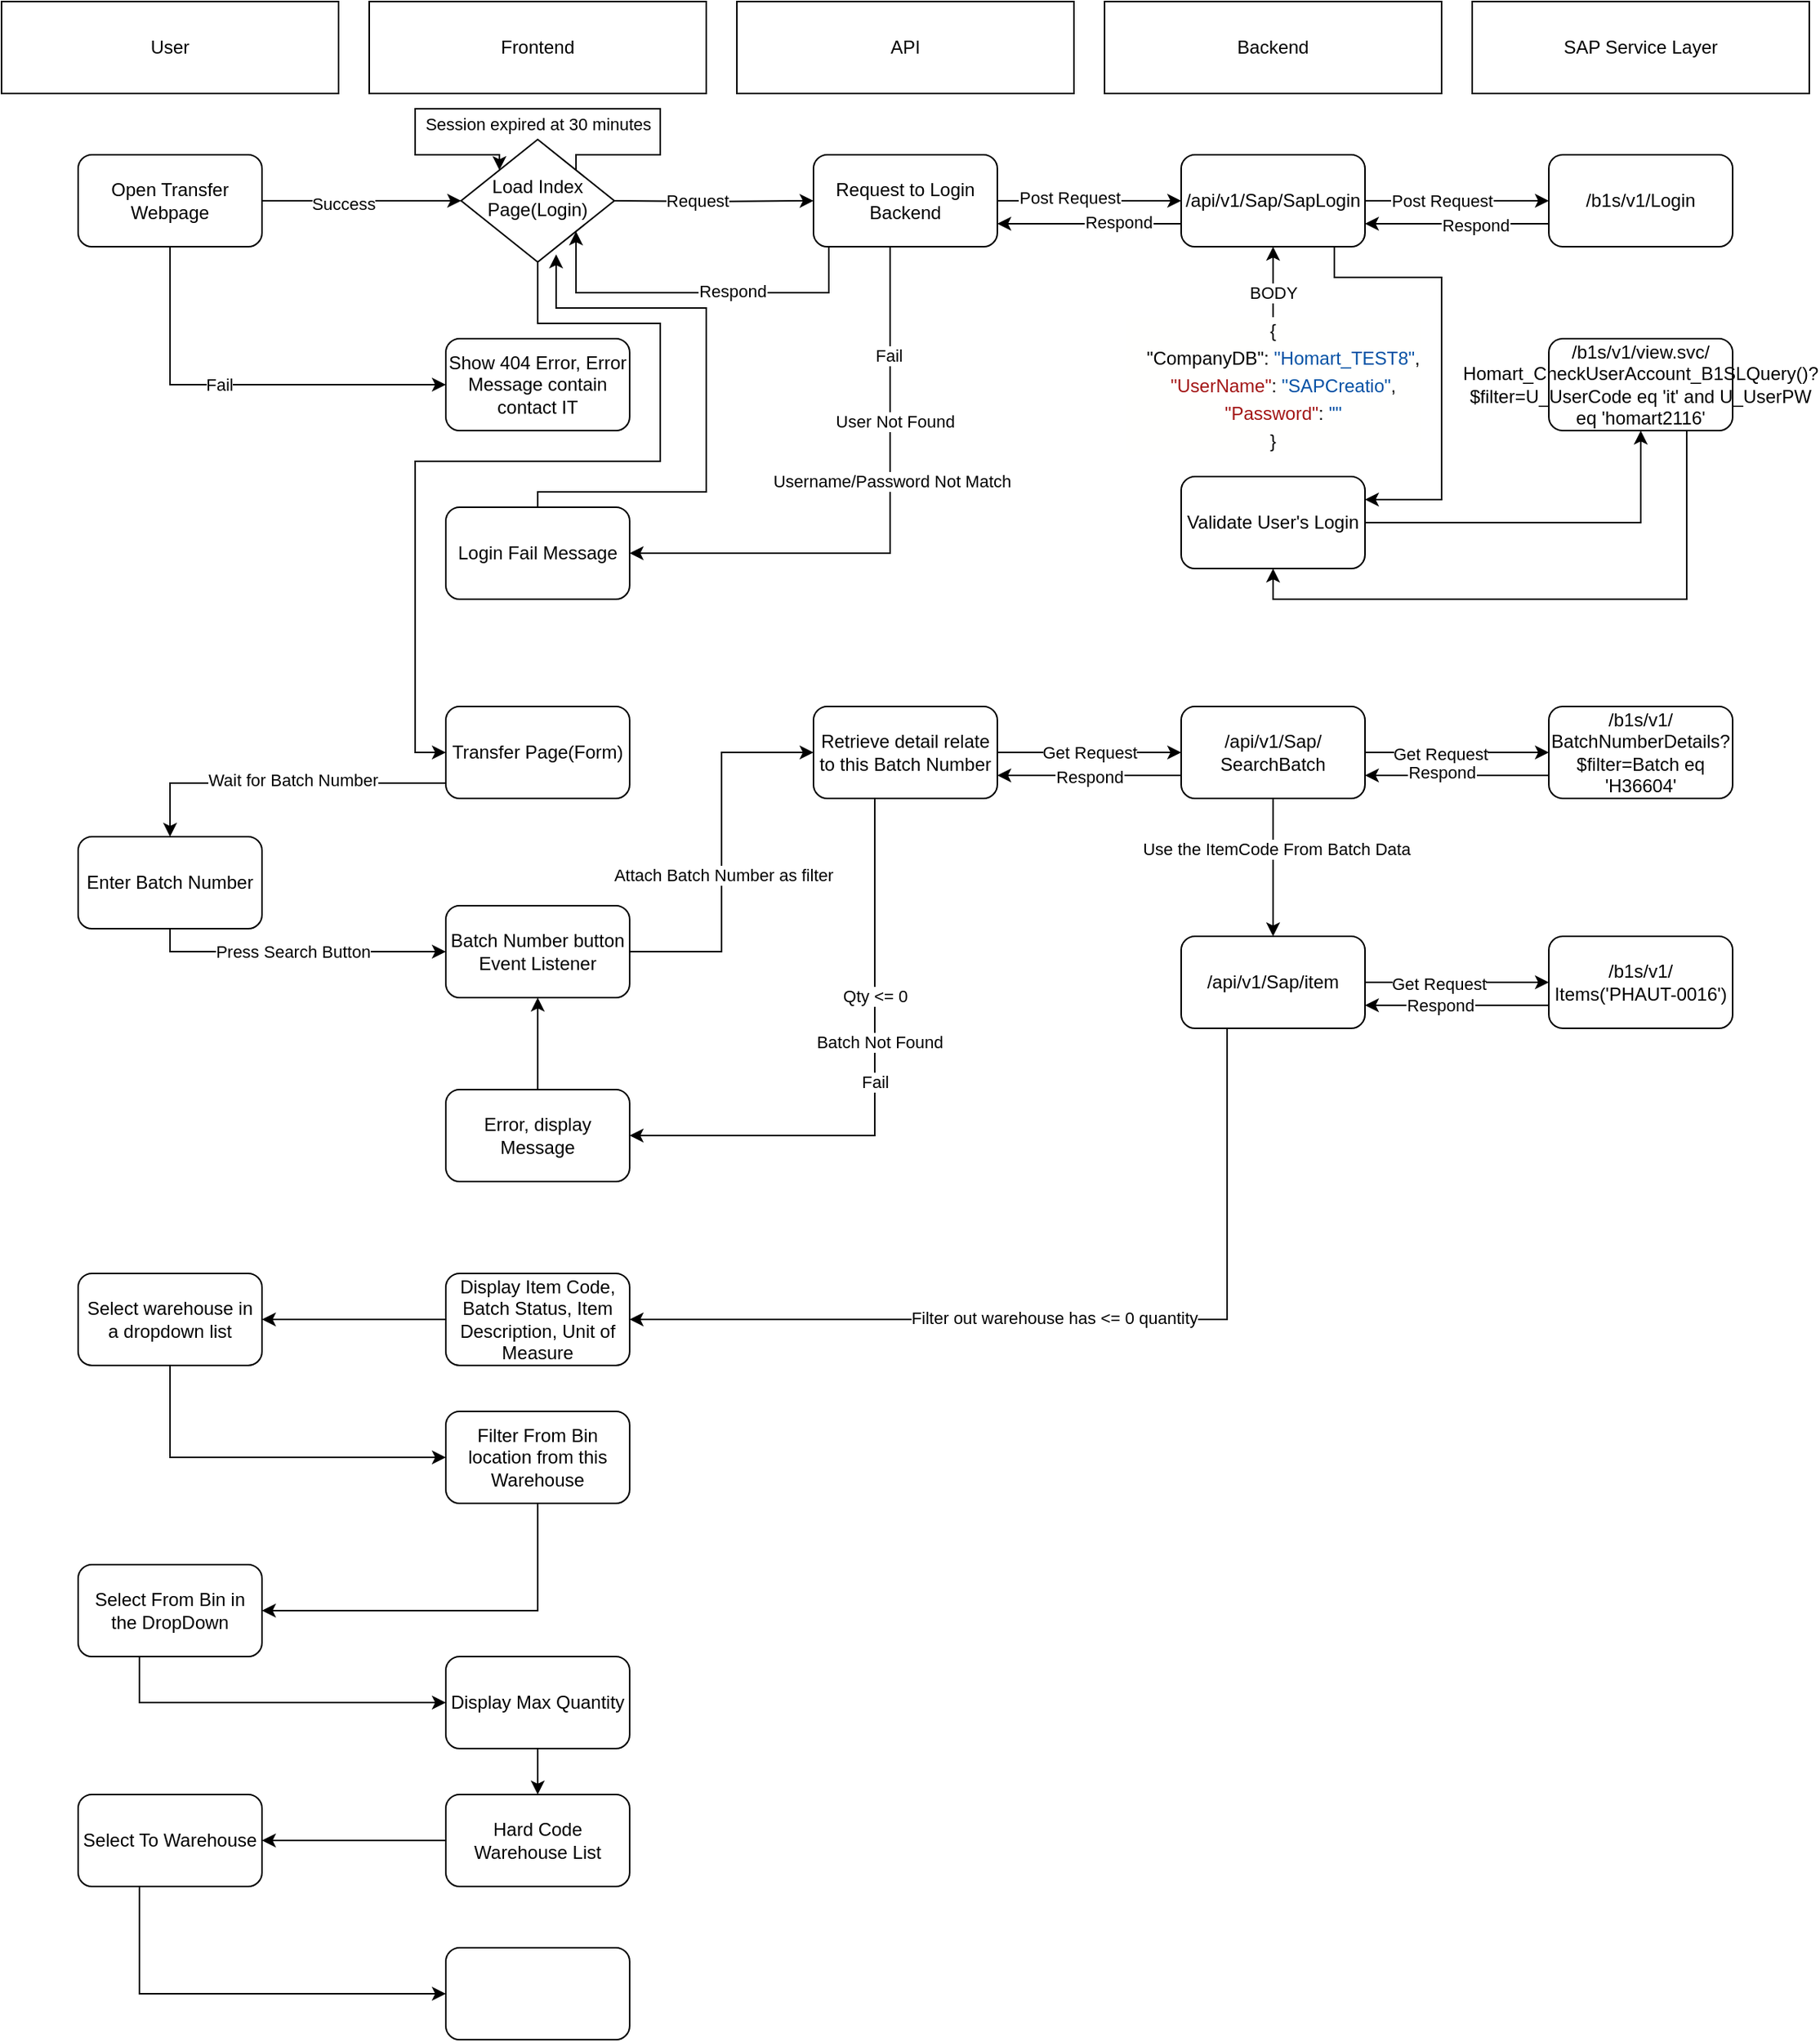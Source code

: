 <mxfile version="21.1.4" type="github">
  <diagram id="C5RBs43oDa-KdzZeNtuy" name="Page-1">
    <mxGraphModel dx="1434" dy="766" grid="1" gridSize="10" guides="1" tooltips="1" connect="1" arrows="1" fold="1" page="1" pageScale="1" pageWidth="827" pageHeight="1169" math="0" shadow="0">
      <root>
        <mxCell id="WIyWlLk6GJQsqaUBKTNV-0" />
        <mxCell id="WIyWlLk6GJQsqaUBKTNV-1" parent="WIyWlLk6GJQsqaUBKTNV-0" />
        <mxCell id="266Brj4KPM92YKpS748g-17" style="edgeStyle=orthogonalEdgeStyle;rounded=0;orthogonalLoop=1;jettySize=auto;html=1;entryX=0;entryY=0.5;entryDx=0;entryDy=0;" edge="1" parent="WIyWlLk6GJQsqaUBKTNV-1" target="266Brj4KPM92YKpS748g-11">
          <mxGeometry relative="1" as="geometry">
            <mxPoint x="430" y="140" as="sourcePoint" />
          </mxGeometry>
        </mxCell>
        <mxCell id="266Brj4KPM92YKpS748g-18" value="Request" style="edgeLabel;html=1;align=center;verticalAlign=middle;resizable=0;points=[];" vertex="1" connectable="0" parent="266Brj4KPM92YKpS748g-17">
          <mxGeometry x="-0.183" y="1" relative="1" as="geometry">
            <mxPoint as="offset" />
          </mxGeometry>
        </mxCell>
        <mxCell id="266Brj4KPM92YKpS748g-58" style="edgeStyle=orthogonalEdgeStyle;rounded=0;orthogonalLoop=1;jettySize=auto;html=1;entryX=0;entryY=0.5;entryDx=0;entryDy=0;" edge="1" parent="WIyWlLk6GJQsqaUBKTNV-1" source="WIyWlLk6GJQsqaUBKTNV-6" target="266Brj4KPM92YKpS748g-57">
          <mxGeometry relative="1" as="geometry">
            <Array as="points">
              <mxPoint x="380" y="220" />
              <mxPoint x="460" y="220" />
              <mxPoint x="460" y="310" />
              <mxPoint x="300" y="310" />
              <mxPoint x="300" y="500" />
            </Array>
          </mxGeometry>
        </mxCell>
        <mxCell id="WIyWlLk6GJQsqaUBKTNV-6" value="Load Index Page(Login)" style="rhombus;whiteSpace=wrap;html=1;shadow=0;fontFamily=Helvetica;fontSize=12;align=center;strokeWidth=1;spacing=6;spacingTop=-4;" parent="WIyWlLk6GJQsqaUBKTNV-1" vertex="1">
          <mxGeometry x="330" y="100" width="100" height="80" as="geometry" />
        </mxCell>
        <mxCell id="266Brj4KPM92YKpS748g-0" value="User" style="rounded=0;whiteSpace=wrap;html=1;" vertex="1" parent="WIyWlLk6GJQsqaUBKTNV-1">
          <mxGeometry x="30" y="10" width="220" height="60" as="geometry" />
        </mxCell>
        <mxCell id="266Brj4KPM92YKpS748g-4" value="Frontend" style="rounded=0;whiteSpace=wrap;html=1;" vertex="1" parent="WIyWlLk6GJQsqaUBKTNV-1">
          <mxGeometry x="270" y="10" width="220" height="60" as="geometry" />
        </mxCell>
        <mxCell id="266Brj4KPM92YKpS748g-5" value="SAP Service Layer" style="rounded=0;whiteSpace=wrap;html=1;" vertex="1" parent="WIyWlLk6GJQsqaUBKTNV-1">
          <mxGeometry x="990" y="10" width="220" height="60" as="geometry" />
        </mxCell>
        <mxCell id="266Brj4KPM92YKpS748g-6" value="API" style="rounded=0;whiteSpace=wrap;html=1;" vertex="1" parent="WIyWlLk6GJQsqaUBKTNV-1">
          <mxGeometry x="510" y="10" width="220" height="60" as="geometry" />
        </mxCell>
        <mxCell id="266Brj4KPM92YKpS748g-7" value="Backend" style="rounded=0;whiteSpace=wrap;html=1;" vertex="1" parent="WIyWlLk6GJQsqaUBKTNV-1">
          <mxGeometry x="750" y="10" width="220" height="60" as="geometry" />
        </mxCell>
        <mxCell id="266Brj4KPM92YKpS748g-13" style="edgeStyle=orthogonalEdgeStyle;rounded=0;orthogonalLoop=1;jettySize=auto;html=1;entryX=0;entryY=0.5;entryDx=0;entryDy=0;" edge="1" parent="WIyWlLk6GJQsqaUBKTNV-1" source="266Brj4KPM92YKpS748g-11" target="266Brj4KPM92YKpS748g-12">
          <mxGeometry relative="1" as="geometry" />
        </mxCell>
        <mxCell id="266Brj4KPM92YKpS748g-28" value="Post Request" style="edgeLabel;html=1;align=center;verticalAlign=middle;resizable=0;points=[];" vertex="1" connectable="0" parent="266Brj4KPM92YKpS748g-13">
          <mxGeometry x="-0.218" y="2" relative="1" as="geometry">
            <mxPoint as="offset" />
          </mxGeometry>
        </mxCell>
        <mxCell id="266Brj4KPM92YKpS748g-22" style="edgeStyle=orthogonalEdgeStyle;rounded=0;orthogonalLoop=1;jettySize=auto;html=1;entryX=1;entryY=0.5;entryDx=0;entryDy=0;" edge="1" parent="WIyWlLk6GJQsqaUBKTNV-1" source="266Brj4KPM92YKpS748g-11" target="266Brj4KPM92YKpS748g-21">
          <mxGeometry relative="1" as="geometry">
            <Array as="points">
              <mxPoint x="610" y="370" />
            </Array>
          </mxGeometry>
        </mxCell>
        <mxCell id="266Brj4KPM92YKpS748g-24" value="Fail" style="edgeLabel;html=1;align=center;verticalAlign=middle;resizable=0;points=[];" vertex="1" connectable="0" parent="266Brj4KPM92YKpS748g-22">
          <mxGeometry x="-0.616" y="-1" relative="1" as="geometry">
            <mxPoint as="offset" />
          </mxGeometry>
        </mxCell>
        <mxCell id="266Brj4KPM92YKpS748g-91" value="User Not Found" style="edgeLabel;html=1;align=center;verticalAlign=middle;resizable=0;points=[];" vertex="1" connectable="0" parent="266Brj4KPM92YKpS748g-22">
          <mxGeometry x="-0.384" y="3" relative="1" as="geometry">
            <mxPoint as="offset" />
          </mxGeometry>
        </mxCell>
        <mxCell id="266Brj4KPM92YKpS748g-92" value="Username/Password Not Match" style="edgeLabel;html=1;align=center;verticalAlign=middle;resizable=0;points=[];" vertex="1" connectable="0" parent="266Brj4KPM92YKpS748g-22">
          <mxGeometry x="-0.173" y="1" relative="1" as="geometry">
            <mxPoint as="offset" />
          </mxGeometry>
        </mxCell>
        <mxCell id="266Brj4KPM92YKpS748g-34" style="edgeStyle=orthogonalEdgeStyle;rounded=0;orthogonalLoop=1;jettySize=auto;html=1;entryX=1;entryY=1;entryDx=0;entryDy=0;" edge="1" parent="WIyWlLk6GJQsqaUBKTNV-1" source="266Brj4KPM92YKpS748g-11">
          <mxGeometry relative="1" as="geometry">
            <mxPoint x="405" y="160" as="targetPoint" />
            <Array as="points">
              <mxPoint x="570" y="200" />
              <mxPoint x="405" y="200" />
            </Array>
          </mxGeometry>
        </mxCell>
        <mxCell id="266Brj4KPM92YKpS748g-35" value="Respond" style="edgeLabel;html=1;align=center;verticalAlign=middle;resizable=0;points=[];" vertex="1" connectable="0" parent="266Brj4KPM92YKpS748g-34">
          <mxGeometry x="-0.205" y="-1" relative="1" as="geometry">
            <mxPoint as="offset" />
          </mxGeometry>
        </mxCell>
        <mxCell id="266Brj4KPM92YKpS748g-11" value="Request to Login Backend" style="rounded=1;whiteSpace=wrap;html=1;" vertex="1" parent="WIyWlLk6GJQsqaUBKTNV-1">
          <mxGeometry x="560" y="110" width="120" height="60" as="geometry" />
        </mxCell>
        <mxCell id="266Brj4KPM92YKpS748g-16" style="edgeStyle=orthogonalEdgeStyle;rounded=0;orthogonalLoop=1;jettySize=auto;html=1;entryX=0;entryY=0.5;entryDx=0;entryDy=0;" edge="1" parent="WIyWlLk6GJQsqaUBKTNV-1" source="266Brj4KPM92YKpS748g-12" target="266Brj4KPM92YKpS748g-15">
          <mxGeometry relative="1" as="geometry" />
        </mxCell>
        <mxCell id="266Brj4KPM92YKpS748g-32" style="edgeStyle=orthogonalEdgeStyle;rounded=0;orthogonalLoop=1;jettySize=auto;html=1;entryX=1;entryY=0.75;entryDx=0;entryDy=0;" edge="1" parent="WIyWlLk6GJQsqaUBKTNV-1" source="266Brj4KPM92YKpS748g-12" target="266Brj4KPM92YKpS748g-11">
          <mxGeometry relative="1" as="geometry">
            <Array as="points">
              <mxPoint x="750" y="155" />
              <mxPoint x="750" y="155" />
            </Array>
          </mxGeometry>
        </mxCell>
        <mxCell id="266Brj4KPM92YKpS748g-33" value="Respond" style="edgeLabel;html=1;align=center;verticalAlign=middle;resizable=0;points=[];" vertex="1" connectable="0" parent="266Brj4KPM92YKpS748g-32">
          <mxGeometry x="-0.309" y="-1" relative="1" as="geometry">
            <mxPoint as="offset" />
          </mxGeometry>
        </mxCell>
        <mxCell id="266Brj4KPM92YKpS748g-98" style="edgeStyle=orthogonalEdgeStyle;rounded=0;orthogonalLoop=1;jettySize=auto;html=1;entryX=1;entryY=0.25;entryDx=0;entryDy=0;" edge="1" parent="WIyWlLk6GJQsqaUBKTNV-1" source="266Brj4KPM92YKpS748g-12" target="266Brj4KPM92YKpS748g-100">
          <mxGeometry relative="1" as="geometry">
            <mxPoint x="940" y="320" as="targetPoint" />
            <Array as="points">
              <mxPoint x="900" y="190" />
              <mxPoint x="970" y="190" />
              <mxPoint x="970" y="335" />
            </Array>
          </mxGeometry>
        </mxCell>
        <mxCell id="266Brj4KPM92YKpS748g-12" value="/api/v1/Sap/SapLogin" style="rounded=1;whiteSpace=wrap;html=1;" vertex="1" parent="WIyWlLk6GJQsqaUBKTNV-1">
          <mxGeometry x="800" y="110" width="120" height="60" as="geometry" />
        </mxCell>
        <mxCell id="266Brj4KPM92YKpS748g-30" style="edgeStyle=orthogonalEdgeStyle;rounded=0;orthogonalLoop=1;jettySize=auto;html=1;entryX=1;entryY=0.75;entryDx=0;entryDy=0;" edge="1" parent="WIyWlLk6GJQsqaUBKTNV-1" source="266Brj4KPM92YKpS748g-15" target="266Brj4KPM92YKpS748g-12">
          <mxGeometry relative="1" as="geometry">
            <Array as="points">
              <mxPoint x="990" y="155" />
              <mxPoint x="990" y="155" />
            </Array>
          </mxGeometry>
        </mxCell>
        <mxCell id="266Brj4KPM92YKpS748g-31" value="Respond" style="edgeLabel;html=1;align=center;verticalAlign=middle;resizable=0;points=[];" vertex="1" connectable="0" parent="266Brj4KPM92YKpS748g-30">
          <mxGeometry x="-0.2" y="1" relative="1" as="geometry">
            <mxPoint as="offset" />
          </mxGeometry>
        </mxCell>
        <mxCell id="266Brj4KPM92YKpS748g-15" value="/b1s/v1/Login" style="rounded=1;whiteSpace=wrap;html=1;" vertex="1" parent="WIyWlLk6GJQsqaUBKTNV-1">
          <mxGeometry x="1040" y="110" width="120" height="60" as="geometry" />
        </mxCell>
        <mxCell id="266Brj4KPM92YKpS748g-38" style="edgeStyle=orthogonalEdgeStyle;rounded=0;orthogonalLoop=1;jettySize=auto;html=1;entryX=0.62;entryY=0.938;entryDx=0;entryDy=0;entryPerimeter=0;" edge="1" parent="WIyWlLk6GJQsqaUBKTNV-1" source="266Brj4KPM92YKpS748g-21" target="WIyWlLk6GJQsqaUBKTNV-6">
          <mxGeometry relative="1" as="geometry">
            <mxPoint x="355" y="160" as="targetPoint" />
            <Array as="points">
              <mxPoint x="380" y="330" />
              <mxPoint x="490" y="330" />
              <mxPoint x="490" y="210" />
              <mxPoint x="392" y="210" />
            </Array>
          </mxGeometry>
        </mxCell>
        <mxCell id="266Brj4KPM92YKpS748g-21" value="Login Fail Message" style="rounded=1;whiteSpace=wrap;html=1;" vertex="1" parent="WIyWlLk6GJQsqaUBKTNV-1">
          <mxGeometry x="320" y="340" width="120" height="60" as="geometry" />
        </mxCell>
        <mxCell id="266Brj4KPM92YKpS748g-46" value="Show 404 Error, Error Message contain contact IT" style="rounded=1;whiteSpace=wrap;html=1;" vertex="1" parent="WIyWlLk6GJQsqaUBKTNV-1">
          <mxGeometry x="320" y="230" width="120" height="60" as="geometry" />
        </mxCell>
        <mxCell id="266Brj4KPM92YKpS748g-48" style="edgeStyle=orthogonalEdgeStyle;rounded=0;orthogonalLoop=1;jettySize=auto;html=1;entryX=0;entryY=0.5;entryDx=0;entryDy=0;" edge="1" parent="WIyWlLk6GJQsqaUBKTNV-1" source="266Brj4KPM92YKpS748g-47">
          <mxGeometry relative="1" as="geometry">
            <mxPoint x="330" y="140" as="targetPoint" />
          </mxGeometry>
        </mxCell>
        <mxCell id="266Brj4KPM92YKpS748g-52" value="Success" style="edgeLabel;html=1;align=center;verticalAlign=middle;resizable=0;points=[];" vertex="1" connectable="0" parent="266Brj4KPM92YKpS748g-48">
          <mxGeometry x="-0.185" y="-2" relative="1" as="geometry">
            <mxPoint as="offset" />
          </mxGeometry>
        </mxCell>
        <mxCell id="266Brj4KPM92YKpS748g-55" style="edgeStyle=orthogonalEdgeStyle;rounded=0;orthogonalLoop=1;jettySize=auto;html=1;entryX=0;entryY=0.5;entryDx=0;entryDy=0;" edge="1" parent="WIyWlLk6GJQsqaUBKTNV-1" source="266Brj4KPM92YKpS748g-47" target="266Brj4KPM92YKpS748g-46">
          <mxGeometry relative="1" as="geometry">
            <Array as="points">
              <mxPoint x="140" y="260" />
            </Array>
          </mxGeometry>
        </mxCell>
        <mxCell id="266Brj4KPM92YKpS748g-56" value="Fail" style="edgeLabel;html=1;align=center;verticalAlign=middle;resizable=0;points=[];" vertex="1" connectable="0" parent="266Brj4KPM92YKpS748g-55">
          <mxGeometry x="-0.096" relative="1" as="geometry">
            <mxPoint as="offset" />
          </mxGeometry>
        </mxCell>
        <mxCell id="266Brj4KPM92YKpS748g-47" value="Open Transfer Webpage" style="rounded=1;whiteSpace=wrap;html=1;" vertex="1" parent="WIyWlLk6GJQsqaUBKTNV-1">
          <mxGeometry x="80" y="110" width="120" height="60" as="geometry" />
        </mxCell>
        <mxCell id="266Brj4KPM92YKpS748g-50" style="edgeStyle=orthogonalEdgeStyle;rounded=0;orthogonalLoop=1;jettySize=auto;html=1;exitX=1;exitY=0;exitDx=0;exitDy=0;entryX=0;entryY=0;entryDx=0;entryDy=0;" edge="1" parent="WIyWlLk6GJQsqaUBKTNV-1" source="WIyWlLk6GJQsqaUBKTNV-6" target="WIyWlLk6GJQsqaUBKTNV-6">
          <mxGeometry relative="1" as="geometry">
            <Array as="points">
              <mxPoint x="405" y="110" />
              <mxPoint x="460" y="110" />
              <mxPoint x="460" y="80" />
              <mxPoint x="300" y="80" />
              <mxPoint x="300" y="110" />
              <mxPoint x="355" y="110" />
            </Array>
          </mxGeometry>
        </mxCell>
        <mxCell id="266Brj4KPM92YKpS748g-51" value="Session expired at 30 minutes" style="edgeLabel;html=1;align=center;verticalAlign=middle;resizable=0;points=[];" vertex="1" connectable="0" parent="266Brj4KPM92YKpS748g-50">
          <mxGeometry x="-0.12" y="2" relative="1" as="geometry">
            <mxPoint x="-21" y="8" as="offset" />
          </mxGeometry>
        </mxCell>
        <mxCell id="266Brj4KPM92YKpS748g-62" style="edgeStyle=orthogonalEdgeStyle;rounded=0;orthogonalLoop=1;jettySize=auto;html=1;entryX=0.5;entryY=0;entryDx=0;entryDy=0;" edge="1" parent="WIyWlLk6GJQsqaUBKTNV-1" source="266Brj4KPM92YKpS748g-57" target="266Brj4KPM92YKpS748g-61">
          <mxGeometry relative="1" as="geometry">
            <Array as="points">
              <mxPoint x="140" y="520" />
            </Array>
          </mxGeometry>
        </mxCell>
        <mxCell id="266Brj4KPM92YKpS748g-63" value="Wait for Batch Number" style="edgeLabel;html=1;align=center;verticalAlign=middle;resizable=0;points=[];" vertex="1" connectable="0" parent="266Brj4KPM92YKpS748g-62">
          <mxGeometry x="-0.07" y="-2" relative="1" as="geometry">
            <mxPoint as="offset" />
          </mxGeometry>
        </mxCell>
        <mxCell id="266Brj4KPM92YKpS748g-57" value="Transfer Page(Form)" style="rounded=1;whiteSpace=wrap;html=1;" vertex="1" parent="WIyWlLk6GJQsqaUBKTNV-1">
          <mxGeometry x="320" y="470" width="120" height="60" as="geometry" />
        </mxCell>
        <mxCell id="266Brj4KPM92YKpS748g-65" style="edgeStyle=orthogonalEdgeStyle;rounded=0;orthogonalLoop=1;jettySize=auto;html=1;entryX=0;entryY=0.5;entryDx=0;entryDy=0;" edge="1" parent="WIyWlLk6GJQsqaUBKTNV-1" source="266Brj4KPM92YKpS748g-61" target="266Brj4KPM92YKpS748g-64">
          <mxGeometry relative="1" as="geometry">
            <Array as="points">
              <mxPoint x="140" y="630" />
            </Array>
          </mxGeometry>
        </mxCell>
        <mxCell id="266Brj4KPM92YKpS748g-66" value="Press Search Button" style="edgeLabel;html=1;align=center;verticalAlign=middle;resizable=0;points=[];" vertex="1" connectable="0" parent="266Brj4KPM92YKpS748g-65">
          <mxGeometry x="0.241" y="-3" relative="1" as="geometry">
            <mxPoint x="-26" y="-3" as="offset" />
          </mxGeometry>
        </mxCell>
        <mxCell id="266Brj4KPM92YKpS748g-61" value="Enter Batch Number" style="rounded=1;whiteSpace=wrap;html=1;" vertex="1" parent="WIyWlLk6GJQsqaUBKTNV-1">
          <mxGeometry x="80" y="555" width="120" height="60" as="geometry" />
        </mxCell>
        <mxCell id="266Brj4KPM92YKpS748g-68" style="edgeStyle=orthogonalEdgeStyle;rounded=0;orthogonalLoop=1;jettySize=auto;html=1;entryX=0;entryY=0.5;entryDx=0;entryDy=0;" edge="1" parent="WIyWlLk6GJQsqaUBKTNV-1" source="266Brj4KPM92YKpS748g-64" target="266Brj4KPM92YKpS748g-67">
          <mxGeometry relative="1" as="geometry" />
        </mxCell>
        <mxCell id="266Brj4KPM92YKpS748g-69" value="Attach Batch Number as filter" style="edgeLabel;html=1;align=center;verticalAlign=middle;resizable=0;points=[];" vertex="1" connectable="0" parent="266Brj4KPM92YKpS748g-68">
          <mxGeometry x="-0.12" y="-1" relative="1" as="geometry">
            <mxPoint as="offset" />
          </mxGeometry>
        </mxCell>
        <mxCell id="266Brj4KPM92YKpS748g-64" value="Batch Number button Event Listener" style="rounded=1;whiteSpace=wrap;html=1;" vertex="1" parent="WIyWlLk6GJQsqaUBKTNV-1">
          <mxGeometry x="320" y="600" width="120" height="60" as="geometry" />
        </mxCell>
        <mxCell id="266Brj4KPM92YKpS748g-71" style="edgeStyle=orthogonalEdgeStyle;rounded=0;orthogonalLoop=1;jettySize=auto;html=1;entryX=0;entryY=0.5;entryDx=0;entryDy=0;" edge="1" parent="WIyWlLk6GJQsqaUBKTNV-1" source="266Brj4KPM92YKpS748g-67" target="266Brj4KPM92YKpS748g-70">
          <mxGeometry relative="1" as="geometry" />
        </mxCell>
        <mxCell id="266Brj4KPM92YKpS748g-72" value="Get Request" style="edgeLabel;html=1;align=center;verticalAlign=middle;resizable=0;points=[];" vertex="1" connectable="0" parent="266Brj4KPM92YKpS748g-71">
          <mxGeometry x="0.233" y="-3" relative="1" as="geometry">
            <mxPoint x="-14" y="-3" as="offset" />
          </mxGeometry>
        </mxCell>
        <mxCell id="266Brj4KPM92YKpS748g-77" style="edgeStyle=orthogonalEdgeStyle;rounded=0;orthogonalLoop=1;jettySize=auto;html=1;entryX=1;entryY=0.5;entryDx=0;entryDy=0;" edge="1" parent="WIyWlLk6GJQsqaUBKTNV-1" source="266Brj4KPM92YKpS748g-67" target="266Brj4KPM92YKpS748g-75">
          <mxGeometry relative="1" as="geometry">
            <Array as="points">
              <mxPoint x="600" y="750" />
            </Array>
          </mxGeometry>
        </mxCell>
        <mxCell id="266Brj4KPM92YKpS748g-79" value="Qty &amp;lt;= 0" style="edgeLabel;html=1;align=center;verticalAlign=middle;resizable=0;points=[];" vertex="1" connectable="0" parent="266Brj4KPM92YKpS748g-77">
          <mxGeometry x="-0.325" relative="1" as="geometry">
            <mxPoint as="offset" />
          </mxGeometry>
        </mxCell>
        <mxCell id="266Brj4KPM92YKpS748g-80" value="Batch Not Found" style="edgeLabel;html=1;align=center;verticalAlign=middle;resizable=0;points=[];" vertex="1" connectable="0" parent="266Brj4KPM92YKpS748g-77">
          <mxGeometry x="-0.165" y="3" relative="1" as="geometry">
            <mxPoint as="offset" />
          </mxGeometry>
        </mxCell>
        <mxCell id="266Brj4KPM92YKpS748g-81" value="Fail" style="edgeLabel;html=1;align=center;verticalAlign=middle;resizable=0;points=[];" vertex="1" connectable="0" parent="266Brj4KPM92YKpS748g-77">
          <mxGeometry x="-0.03" y="-3" relative="1" as="geometry">
            <mxPoint x="3" as="offset" />
          </mxGeometry>
        </mxCell>
        <mxCell id="266Brj4KPM92YKpS748g-107" style="edgeStyle=orthogonalEdgeStyle;rounded=0;orthogonalLoop=1;jettySize=auto;html=1;entryX=1;entryY=0.5;entryDx=0;entryDy=0;exitX=0.25;exitY=1;exitDx=0;exitDy=0;" edge="1" parent="WIyWlLk6GJQsqaUBKTNV-1" source="266Brj4KPM92YKpS748g-132" target="266Brj4KPM92YKpS748g-106">
          <mxGeometry relative="1" as="geometry">
            <Array as="points">
              <mxPoint x="830" y="870" />
            </Array>
          </mxGeometry>
        </mxCell>
        <mxCell id="266Brj4KPM92YKpS748g-108" value="Success" style="edgeLabel;html=1;align=center;verticalAlign=middle;resizable=0;points=[];" vertex="1" connectable="0" parent="266Brj4KPM92YKpS748g-107">
          <mxGeometry x="-0.093" y="-3" relative="1" as="geometry">
            <mxPoint as="offset" />
          </mxGeometry>
        </mxCell>
        <mxCell id="266Brj4KPM92YKpS748g-110" value="Filter out warehouse has &amp;lt;= 0 quantity" style="edgeLabel;html=1;align=center;verticalAlign=middle;resizable=0;points=[];" vertex="1" connectable="0" parent="266Brj4KPM92YKpS748g-107">
          <mxGeometry x="0.046" y="-1" relative="1" as="geometry">
            <mxPoint as="offset" />
          </mxGeometry>
        </mxCell>
        <mxCell id="266Brj4KPM92YKpS748g-67" value="Retrieve detail relate to this Batch Number" style="rounded=1;whiteSpace=wrap;html=1;" vertex="1" parent="WIyWlLk6GJQsqaUBKTNV-1">
          <mxGeometry x="560" y="470" width="120" height="60" as="geometry" />
        </mxCell>
        <mxCell id="266Brj4KPM92YKpS748g-73" style="edgeStyle=orthogonalEdgeStyle;rounded=0;orthogonalLoop=1;jettySize=auto;html=1;entryX=1;entryY=0.75;entryDx=0;entryDy=0;" edge="1" parent="WIyWlLk6GJQsqaUBKTNV-1" source="266Brj4KPM92YKpS748g-70" target="266Brj4KPM92YKpS748g-67">
          <mxGeometry relative="1" as="geometry">
            <Array as="points">
              <mxPoint x="770" y="515" />
              <mxPoint x="770" y="515" />
            </Array>
          </mxGeometry>
        </mxCell>
        <mxCell id="266Brj4KPM92YKpS748g-74" value="Respond" style="edgeLabel;html=1;align=center;verticalAlign=middle;resizable=0;points=[];" vertex="1" connectable="0" parent="266Brj4KPM92YKpS748g-73">
          <mxGeometry x="-0.167" y="1" relative="1" as="geometry">
            <mxPoint x="-10" as="offset" />
          </mxGeometry>
        </mxCell>
        <mxCell id="266Brj4KPM92YKpS748g-84" style="edgeStyle=orthogonalEdgeStyle;rounded=0;orthogonalLoop=1;jettySize=auto;html=1;" edge="1" parent="WIyWlLk6GJQsqaUBKTNV-1" source="266Brj4KPM92YKpS748g-70" target="266Brj4KPM92YKpS748g-83">
          <mxGeometry relative="1" as="geometry" />
        </mxCell>
        <mxCell id="266Brj4KPM92YKpS748g-86" value="Get Request" style="edgeLabel;html=1;align=center;verticalAlign=middle;resizable=0;points=[];" vertex="1" connectable="0" parent="266Brj4KPM92YKpS748g-84">
          <mxGeometry x="-0.183" y="-1" relative="1" as="geometry">
            <mxPoint as="offset" />
          </mxGeometry>
        </mxCell>
        <mxCell id="266Brj4KPM92YKpS748g-136" style="edgeStyle=orthogonalEdgeStyle;rounded=0;orthogonalLoop=1;jettySize=auto;html=1;" edge="1" parent="WIyWlLk6GJQsqaUBKTNV-1" source="266Brj4KPM92YKpS748g-70" target="266Brj4KPM92YKpS748g-132">
          <mxGeometry relative="1" as="geometry" />
        </mxCell>
        <mxCell id="266Brj4KPM92YKpS748g-141" value="Use the ItemCode From Batch Data" style="edgeLabel;html=1;align=center;verticalAlign=middle;resizable=0;points=[];" vertex="1" connectable="0" parent="266Brj4KPM92YKpS748g-136">
          <mxGeometry x="-0.267" y="2" relative="1" as="geometry">
            <mxPoint as="offset" />
          </mxGeometry>
        </mxCell>
        <mxCell id="266Brj4KPM92YKpS748g-70" value="/api/v1/Sap/&lt;br&gt;SearchBatch" style="rounded=1;whiteSpace=wrap;html=1;" vertex="1" parent="WIyWlLk6GJQsqaUBKTNV-1">
          <mxGeometry x="800" y="470" width="120" height="60" as="geometry" />
        </mxCell>
        <mxCell id="266Brj4KPM92YKpS748g-76" style="edgeStyle=orthogonalEdgeStyle;rounded=0;orthogonalLoop=1;jettySize=auto;html=1;entryX=0.5;entryY=1;entryDx=0;entryDy=0;" edge="1" parent="WIyWlLk6GJQsqaUBKTNV-1" source="266Brj4KPM92YKpS748g-75" target="266Brj4KPM92YKpS748g-64">
          <mxGeometry relative="1" as="geometry" />
        </mxCell>
        <mxCell id="266Brj4KPM92YKpS748g-75" value="Error, display Message" style="rounded=1;whiteSpace=wrap;html=1;" vertex="1" parent="WIyWlLk6GJQsqaUBKTNV-1">
          <mxGeometry x="320" y="720" width="120" height="60" as="geometry" />
        </mxCell>
        <mxCell id="266Brj4KPM92YKpS748g-85" style="edgeStyle=orthogonalEdgeStyle;rounded=0;orthogonalLoop=1;jettySize=auto;html=1;entryX=1;entryY=0.75;entryDx=0;entryDy=0;" edge="1" parent="WIyWlLk6GJQsqaUBKTNV-1" source="266Brj4KPM92YKpS748g-83" target="266Brj4KPM92YKpS748g-70">
          <mxGeometry relative="1" as="geometry">
            <Array as="points">
              <mxPoint x="1010" y="515" />
              <mxPoint x="1010" y="515" />
            </Array>
          </mxGeometry>
        </mxCell>
        <mxCell id="266Brj4KPM92YKpS748g-89" value="Respond" style="edgeLabel;html=1;align=center;verticalAlign=middle;resizable=0;points=[];" vertex="1" connectable="0" parent="266Brj4KPM92YKpS748g-85">
          <mxGeometry x="0.25" y="-2" relative="1" as="geometry">
            <mxPoint x="5" as="offset" />
          </mxGeometry>
        </mxCell>
        <mxCell id="266Brj4KPM92YKpS748g-83" value="/b1s/v1/&lt;br&gt;BatchNumberDetails?$filter=Batch eq &#39;H36604&#39;" style="rounded=1;whiteSpace=wrap;html=1;" vertex="1" parent="WIyWlLk6GJQsqaUBKTNV-1">
          <mxGeometry x="1040" y="470" width="120" height="60" as="geometry" />
        </mxCell>
        <mxCell id="266Brj4KPM92YKpS748g-87" value="Post Request" style="edgeLabel;html=1;align=center;verticalAlign=middle;resizable=0;points=[];" vertex="1" connectable="0" parent="WIyWlLk6GJQsqaUBKTNV-1">
          <mxGeometry x="970" y="140" as="geometry" />
        </mxCell>
        <mxCell id="266Brj4KPM92YKpS748g-95" value="BODY" style="edgeStyle=orthogonalEdgeStyle;rounded=0;orthogonalLoop=1;jettySize=auto;html=1;entryX=0.5;entryY=1;entryDx=0;entryDy=0;" edge="1" parent="WIyWlLk6GJQsqaUBKTNV-1" source="266Brj4KPM92YKpS748g-93" target="266Brj4KPM92YKpS748g-12">
          <mxGeometry relative="1" as="geometry" />
        </mxCell>
        <mxCell id="266Brj4KPM92YKpS748g-93" value="&lt;div style=&quot;background-color: rgb(255, 255, 254); line-height: 18px;&quot;&gt;&lt;div&gt;{&lt;/div&gt;&lt;div&gt;&amp;nbsp;&amp;nbsp;&amp;nbsp;&amp;nbsp;&quot;CompanyDB&quot;:&amp;nbsp;&lt;span style=&quot;color: #0451a5;&quot;&gt;&quot;Homart_TEST8&quot;&lt;/span&gt;,&lt;/div&gt;&lt;div&gt;&amp;nbsp;&amp;nbsp;&amp;nbsp;&amp;nbsp;&lt;span style=&quot;color: #a31515;&quot;&gt;&quot;UserName&quot;&lt;/span&gt;:&amp;nbsp;&lt;span style=&quot;color: #0451a5;&quot;&gt;&quot;SAPCreatio&quot;&lt;/span&gt;,&lt;/div&gt;&lt;div&gt;&amp;nbsp;&amp;nbsp;&amp;nbsp;&amp;nbsp;&lt;span style=&quot;color: #a31515;&quot;&gt;&quot;Password&quot;&lt;/span&gt;:&amp;nbsp;&lt;span style=&quot;color: #0451a5;&quot;&gt;&quot;&quot;&lt;/span&gt;&lt;/div&gt;&lt;div&gt;}&lt;/div&gt;&lt;/div&gt;" style="whiteSpace=wrap;html=1;" vertex="1" parent="WIyWlLk6GJQsqaUBKTNV-1">
          <mxGeometry x="800" y="230" width="120" height="60" as="geometry" />
        </mxCell>
        <mxCell id="266Brj4KPM92YKpS748g-103" style="edgeStyle=orthogonalEdgeStyle;rounded=0;orthogonalLoop=1;jettySize=auto;html=1;entryX=0.5;entryY=1;entryDx=0;entryDy=0;" edge="1" parent="WIyWlLk6GJQsqaUBKTNV-1" source="266Brj4KPM92YKpS748g-100" target="266Brj4KPM92YKpS748g-102">
          <mxGeometry relative="1" as="geometry" />
        </mxCell>
        <mxCell id="266Brj4KPM92YKpS748g-100" value="Validate User&#39;s Login" style="rounded=1;whiteSpace=wrap;html=1;" vertex="1" parent="WIyWlLk6GJQsqaUBKTNV-1">
          <mxGeometry x="800" y="320" width="120" height="60" as="geometry" />
        </mxCell>
        <mxCell id="266Brj4KPM92YKpS748g-104" style="edgeStyle=orthogonalEdgeStyle;rounded=0;orthogonalLoop=1;jettySize=auto;html=1;entryX=0.5;entryY=1;entryDx=0;entryDy=0;" edge="1" parent="WIyWlLk6GJQsqaUBKTNV-1" source="266Brj4KPM92YKpS748g-102" target="266Brj4KPM92YKpS748g-100">
          <mxGeometry relative="1" as="geometry">
            <Array as="points">
              <mxPoint x="1130" y="400" />
              <mxPoint x="860" y="400" />
            </Array>
          </mxGeometry>
        </mxCell>
        <mxCell id="266Brj4KPM92YKpS748g-102" value="/b1s/v1/view.svc/&lt;br&gt;Homart_CheckUserAccount_B1SLQuery()?$filter=U_UserCode eq &#39;it&#39; and U_UserPW eq &#39;homart2116&#39;" style="rounded=1;whiteSpace=wrap;html=1;" vertex="1" parent="WIyWlLk6GJQsqaUBKTNV-1">
          <mxGeometry x="1040" y="230" width="120" height="60" as="geometry" />
        </mxCell>
        <mxCell id="266Brj4KPM92YKpS748g-111" style="edgeStyle=orthogonalEdgeStyle;rounded=0;orthogonalLoop=1;jettySize=auto;html=1;entryX=1;entryY=0.5;entryDx=0;entryDy=0;" edge="1" parent="WIyWlLk6GJQsqaUBKTNV-1" source="266Brj4KPM92YKpS748g-106" target="266Brj4KPM92YKpS748g-109">
          <mxGeometry relative="1" as="geometry" />
        </mxCell>
        <mxCell id="266Brj4KPM92YKpS748g-106" value="Display Item Code, Batch Status, Item Description, Unit of Measure" style="rounded=1;whiteSpace=wrap;html=1;" vertex="1" parent="WIyWlLk6GJQsqaUBKTNV-1">
          <mxGeometry x="320" y="840" width="120" height="60" as="geometry" />
        </mxCell>
        <mxCell id="266Brj4KPM92YKpS748g-113" style="edgeStyle=orthogonalEdgeStyle;rounded=0;orthogonalLoop=1;jettySize=auto;html=1;entryX=0;entryY=0.5;entryDx=0;entryDy=0;" edge="1" parent="WIyWlLk6GJQsqaUBKTNV-1" source="266Brj4KPM92YKpS748g-109" target="266Brj4KPM92YKpS748g-112">
          <mxGeometry relative="1" as="geometry">
            <Array as="points">
              <mxPoint x="140" y="960" />
            </Array>
          </mxGeometry>
        </mxCell>
        <mxCell id="266Brj4KPM92YKpS748g-109" value="Select warehouse in a dropdown list" style="rounded=1;whiteSpace=wrap;html=1;" vertex="1" parent="WIyWlLk6GJQsqaUBKTNV-1">
          <mxGeometry x="80" y="840" width="120" height="60" as="geometry" />
        </mxCell>
        <mxCell id="266Brj4KPM92YKpS748g-121" style="edgeStyle=orthogonalEdgeStyle;rounded=0;orthogonalLoop=1;jettySize=auto;html=1;entryX=1;entryY=0.5;entryDx=0;entryDy=0;" edge="1" parent="WIyWlLk6GJQsqaUBKTNV-1" source="266Brj4KPM92YKpS748g-112" target="266Brj4KPM92YKpS748g-117">
          <mxGeometry relative="1" as="geometry">
            <Array as="points">
              <mxPoint x="380" y="1060" />
            </Array>
          </mxGeometry>
        </mxCell>
        <mxCell id="266Brj4KPM92YKpS748g-112" value="Filter From Bin location from this Warehouse" style="rounded=1;whiteSpace=wrap;html=1;" vertex="1" parent="WIyWlLk6GJQsqaUBKTNV-1">
          <mxGeometry x="320" y="930" width="120" height="60" as="geometry" />
        </mxCell>
        <mxCell id="266Brj4KPM92YKpS748g-123" style="edgeStyle=orthogonalEdgeStyle;rounded=0;orthogonalLoop=1;jettySize=auto;html=1;entryX=0;entryY=0.5;entryDx=0;entryDy=0;" edge="1" parent="WIyWlLk6GJQsqaUBKTNV-1" source="266Brj4KPM92YKpS748g-117" target="266Brj4KPM92YKpS748g-122">
          <mxGeometry relative="1" as="geometry">
            <Array as="points">
              <mxPoint x="120" y="1120" />
            </Array>
          </mxGeometry>
        </mxCell>
        <mxCell id="266Brj4KPM92YKpS748g-117" value="Select From Bin in the DropDown" style="rounded=1;whiteSpace=wrap;html=1;" vertex="1" parent="WIyWlLk6GJQsqaUBKTNV-1">
          <mxGeometry x="80" y="1030" width="120" height="60" as="geometry" />
        </mxCell>
        <mxCell id="266Brj4KPM92YKpS748g-129" style="edgeStyle=orthogonalEdgeStyle;rounded=0;orthogonalLoop=1;jettySize=auto;html=1;entryX=0.5;entryY=0;entryDx=0;entryDy=0;" edge="1" parent="WIyWlLk6GJQsqaUBKTNV-1" source="266Brj4KPM92YKpS748g-122" target="266Brj4KPM92YKpS748g-126">
          <mxGeometry relative="1" as="geometry" />
        </mxCell>
        <mxCell id="266Brj4KPM92YKpS748g-122" value="Display Max Quantity" style="rounded=1;whiteSpace=wrap;html=1;" vertex="1" parent="WIyWlLk6GJQsqaUBKTNV-1">
          <mxGeometry x="320" y="1090" width="120" height="60" as="geometry" />
        </mxCell>
        <mxCell id="266Brj4KPM92YKpS748g-131" style="edgeStyle=orthogonalEdgeStyle;rounded=0;orthogonalLoop=1;jettySize=auto;html=1;entryX=0;entryY=0.5;entryDx=0;entryDy=0;" edge="1" parent="WIyWlLk6GJQsqaUBKTNV-1" source="266Brj4KPM92YKpS748g-124" target="266Brj4KPM92YKpS748g-128">
          <mxGeometry relative="1" as="geometry">
            <Array as="points">
              <mxPoint x="120" y="1310" />
            </Array>
          </mxGeometry>
        </mxCell>
        <mxCell id="266Brj4KPM92YKpS748g-124" value="Select To Warehouse" style="rounded=1;whiteSpace=wrap;html=1;" vertex="1" parent="WIyWlLk6GJQsqaUBKTNV-1">
          <mxGeometry x="80" y="1180" width="120" height="60" as="geometry" />
        </mxCell>
        <mxCell id="266Brj4KPM92YKpS748g-130" style="edgeStyle=orthogonalEdgeStyle;rounded=0;orthogonalLoop=1;jettySize=auto;html=1;entryX=1;entryY=0.5;entryDx=0;entryDy=0;" edge="1" parent="WIyWlLk6GJQsqaUBKTNV-1" source="266Brj4KPM92YKpS748g-126" target="266Brj4KPM92YKpS748g-124">
          <mxGeometry relative="1" as="geometry" />
        </mxCell>
        <mxCell id="266Brj4KPM92YKpS748g-126" value="Hard Code Warehouse List" style="rounded=1;whiteSpace=wrap;html=1;" vertex="1" parent="WIyWlLk6GJQsqaUBKTNV-1">
          <mxGeometry x="320" y="1180" width="120" height="60" as="geometry" />
        </mxCell>
        <mxCell id="266Brj4KPM92YKpS748g-128" value="" style="rounded=1;whiteSpace=wrap;html=1;" vertex="1" parent="WIyWlLk6GJQsqaUBKTNV-1">
          <mxGeometry x="320" y="1280" width="120" height="60" as="geometry" />
        </mxCell>
        <mxCell id="266Brj4KPM92YKpS748g-137" style="edgeStyle=orthogonalEdgeStyle;rounded=0;orthogonalLoop=1;jettySize=auto;html=1;entryX=0;entryY=0.5;entryDx=0;entryDy=0;" edge="1" parent="WIyWlLk6GJQsqaUBKTNV-1" source="266Brj4KPM92YKpS748g-132" target="266Brj4KPM92YKpS748g-134">
          <mxGeometry relative="1" as="geometry" />
        </mxCell>
        <mxCell id="266Brj4KPM92YKpS748g-138" value="Get Request" style="edgeLabel;html=1;align=center;verticalAlign=middle;resizable=0;points=[];" vertex="1" connectable="0" parent="266Brj4KPM92YKpS748g-137">
          <mxGeometry x="-0.2" y="-1" relative="1" as="geometry">
            <mxPoint as="offset" />
          </mxGeometry>
        </mxCell>
        <mxCell id="266Brj4KPM92YKpS748g-132" value="/api/v1/Sap/item" style="rounded=1;whiteSpace=wrap;html=1;" vertex="1" parent="WIyWlLk6GJQsqaUBKTNV-1">
          <mxGeometry x="800" y="620" width="120" height="60" as="geometry" />
        </mxCell>
        <mxCell id="266Brj4KPM92YKpS748g-139" style="edgeStyle=orthogonalEdgeStyle;rounded=0;orthogonalLoop=1;jettySize=auto;html=1;entryX=1;entryY=0.75;entryDx=0;entryDy=0;" edge="1" parent="WIyWlLk6GJQsqaUBKTNV-1" source="266Brj4KPM92YKpS748g-134" target="266Brj4KPM92YKpS748g-132">
          <mxGeometry relative="1" as="geometry">
            <Array as="points">
              <mxPoint x="1010" y="665" />
              <mxPoint x="1010" y="665" />
            </Array>
          </mxGeometry>
        </mxCell>
        <mxCell id="266Brj4KPM92YKpS748g-140" value="Respond" style="edgeLabel;html=1;align=center;verticalAlign=middle;resizable=0;points=[];" vertex="1" connectable="0" parent="266Brj4KPM92YKpS748g-139">
          <mxGeometry x="0.183" relative="1" as="geometry">
            <mxPoint as="offset" />
          </mxGeometry>
        </mxCell>
        <mxCell id="266Brj4KPM92YKpS748g-134" value="/b1s/v1/&lt;br&gt;Items(&#39;PHAUT-0016&#39;)" style="rounded=1;whiteSpace=wrap;html=1;" vertex="1" parent="WIyWlLk6GJQsqaUBKTNV-1">
          <mxGeometry x="1040" y="620" width="120" height="60" as="geometry" />
        </mxCell>
      </root>
    </mxGraphModel>
  </diagram>
</mxfile>
